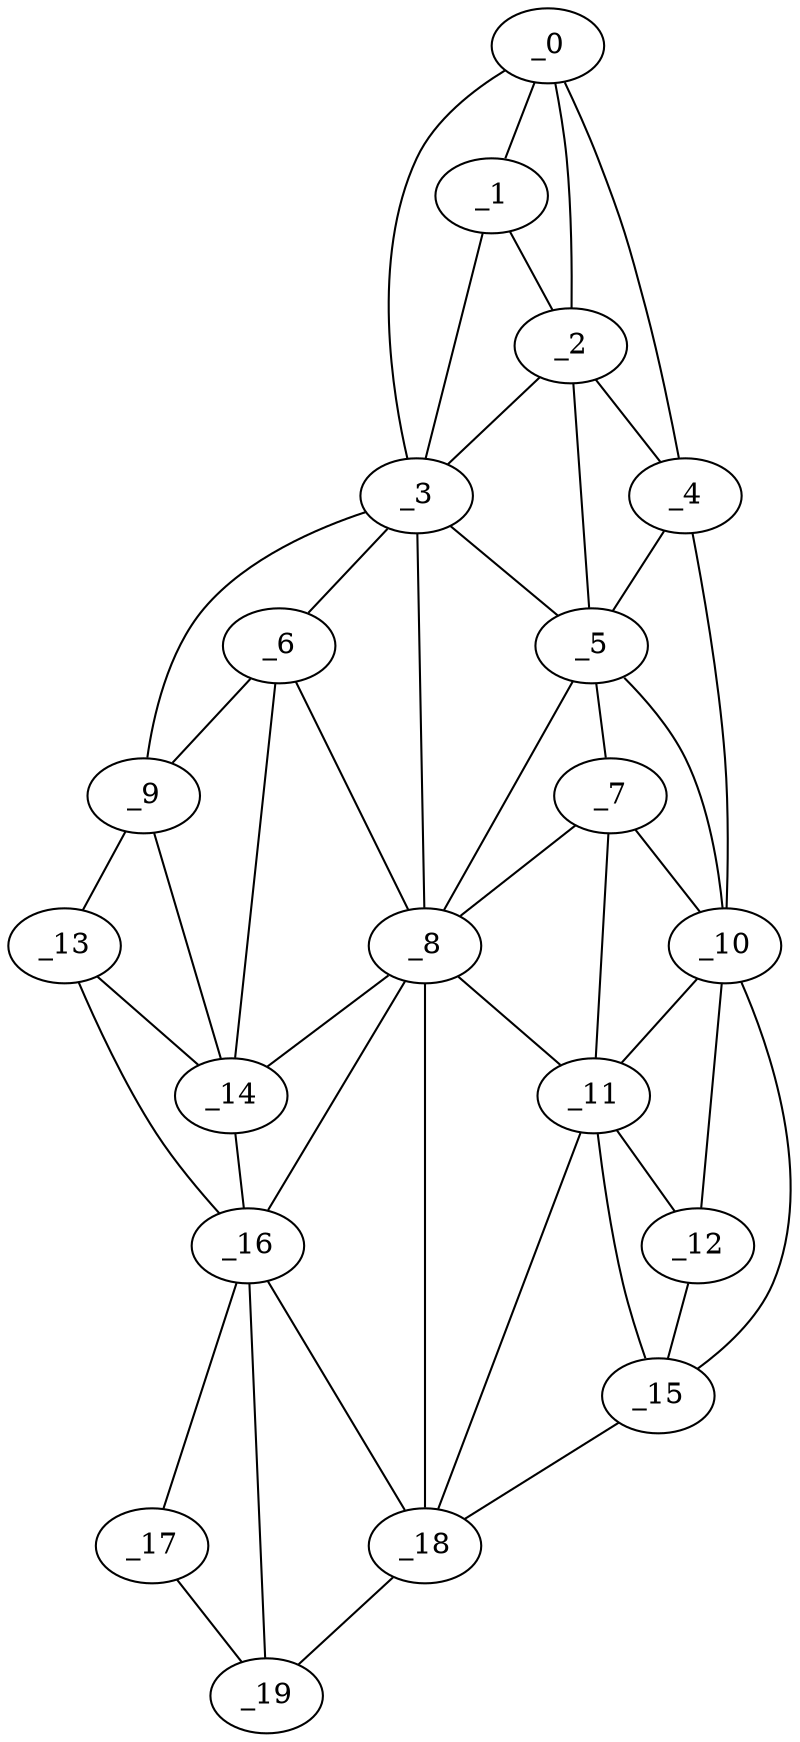 graph "obj3__75.gxl" {
	_0	 [x=6,
		y=40];
	_1	 [x=14,
		y=39];
	_0 -- _1	 [valence=1];
	_2	 [x=22,
		y=34];
	_0 -- _2	 [valence=2];
	_3	 [x=28,
		y=75];
	_0 -- _3	 [valence=1];
	_4	 [x=32,
		y=20];
	_0 -- _4	 [valence=1];
	_1 -- _2	 [valence=2];
	_1 -- _3	 [valence=2];
	_2 -- _3	 [valence=1];
	_2 -- _4	 [valence=2];
	_5	 [x=35,
		y=29];
	_2 -- _5	 [valence=2];
	_3 -- _5	 [valence=2];
	_6	 [x=59,
		y=86];
	_3 -- _6	 [valence=1];
	_8	 [x=73,
		y=47];
	_3 -- _8	 [valence=2];
	_9	 [x=75,
		y=105];
	_3 -- _9	 [valence=1];
	_4 -- _5	 [valence=2];
	_10	 [x=80,
		y=15];
	_4 -- _10	 [valence=1];
	_7	 [x=73,
		y=37];
	_5 -- _7	 [valence=1];
	_5 -- _8	 [valence=1];
	_5 -- _10	 [valence=2];
	_6 -- _8	 [valence=2];
	_6 -- _9	 [valence=2];
	_14	 [x=97,
		y=103];
	_6 -- _14	 [valence=1];
	_7 -- _8	 [valence=2];
	_7 -- _10	 [valence=1];
	_11	 [x=89,
		y=34];
	_7 -- _11	 [valence=2];
	_8 -- _11	 [valence=1];
	_8 -- _14	 [valence=2];
	_16	 [x=120,
		y=89];
	_8 -- _16	 [valence=2];
	_18	 [x=126,
		y=69];
	_8 -- _18	 [valence=2];
	_13	 [x=94,
		y=111];
	_9 -- _13	 [valence=1];
	_9 -- _14	 [valence=2];
	_10 -- _11	 [valence=2];
	_12	 [x=93,
		y=25];
	_10 -- _12	 [valence=1];
	_15	 [x=111,
		y=27];
	_10 -- _15	 [valence=1];
	_11 -- _12	 [valence=2];
	_11 -- _15	 [valence=1];
	_11 -- _18	 [valence=2];
	_12 -- _15	 [valence=2];
	_13 -- _14	 [valence=1];
	_13 -- _16	 [valence=1];
	_14 -- _16	 [valence=1];
	_15 -- _18	 [valence=1];
	_17	 [x=125,
		y=82];
	_16 -- _17	 [valence=1];
	_16 -- _18	 [valence=2];
	_19	 [x=126,
		y=75];
	_16 -- _19	 [valence=2];
	_17 -- _19	 [valence=1];
	_18 -- _19	 [valence=1];
}
